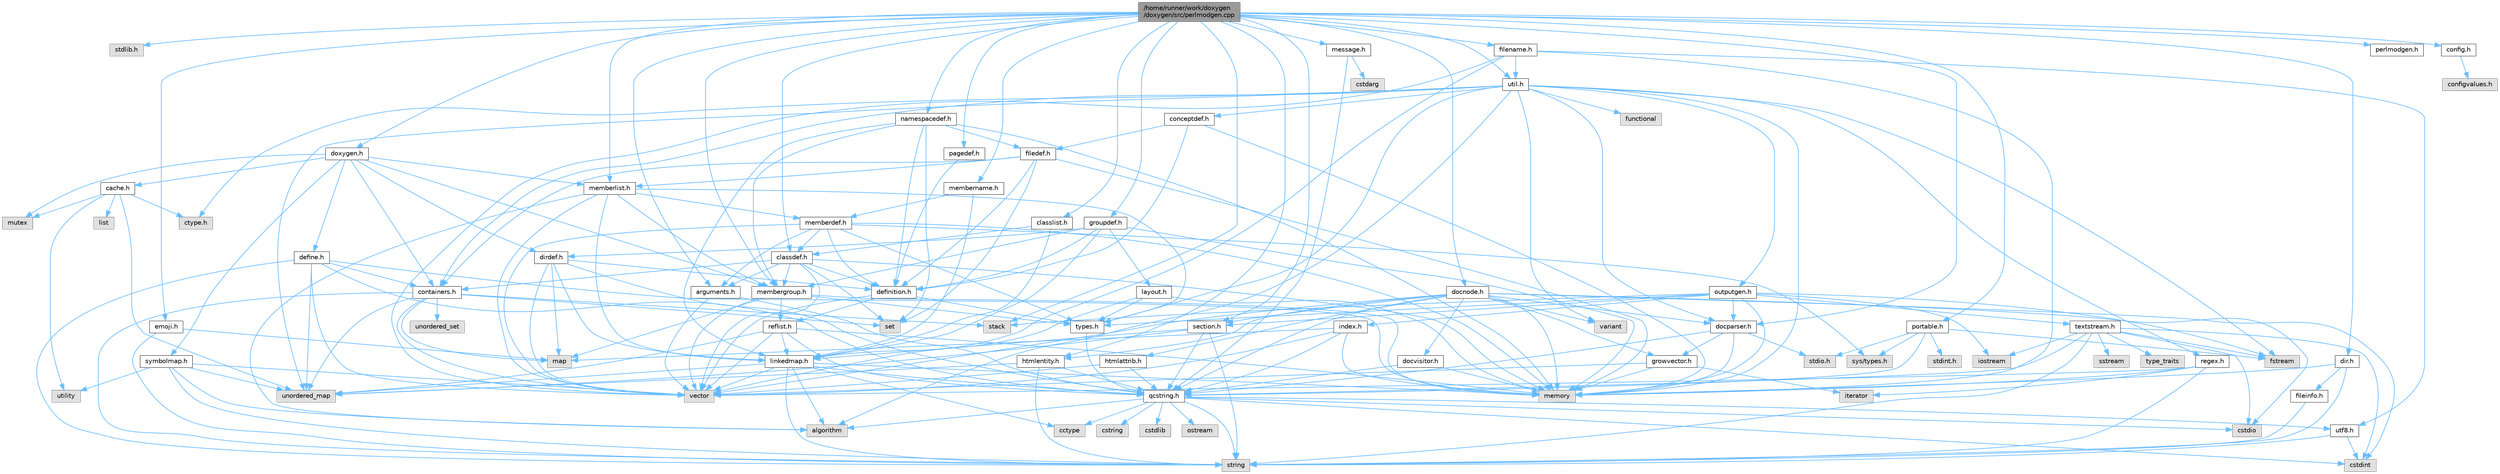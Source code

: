 digraph "/home/runner/work/doxygen/doxygen/src/perlmodgen.cpp"
{
 // INTERACTIVE_SVG=YES
 // LATEX_PDF_SIZE
  bgcolor="transparent";
  edge [fontname=Helvetica,fontsize=10,labelfontname=Helvetica,labelfontsize=10];
  node [fontname=Helvetica,fontsize=10,shape=box,height=0.2,width=0.4];
  Node1 [id="Node000001",label="/home/runner/work/doxygen\l/doxygen/src/perlmodgen.cpp",height=0.2,width=0.4,color="gray40", fillcolor="grey60", style="filled", fontcolor="black"];
  Node1 -> Node2 [id="edge1_Node000001_Node000002",color="steelblue1",style="solid"];
  Node2 [id="Node000002",label="stdlib.h",height=0.2,width=0.4,color="grey60", fillcolor="#E0E0E0", style="filled"];
  Node1 -> Node3 [id="edge2_Node000001_Node000003",color="steelblue1",style="solid"];
  Node3 [id="Node000003",label="stack",height=0.2,width=0.4,color="grey60", fillcolor="#E0E0E0", style="filled"];
  Node1 -> Node4 [id="edge3_Node000001_Node000004",color="steelblue1",style="solid"];
  Node4 [id="Node000004",label="perlmodgen.h",height=0.2,width=0.4,color="grey40", fillcolor="white", style="filled",URL="$df/d82/perlmodgen_8h.html",tooltip=" "];
  Node1 -> Node5 [id="edge4_Node000001_Node000005",color="steelblue1",style="solid"];
  Node5 [id="Node000005",label="docparser.h",height=0.2,width=0.4,color="grey40", fillcolor="white", style="filled",URL="$de/d9c/docparser_8h.html",tooltip=" "];
  Node5 -> Node6 [id="edge5_Node000005_Node000006",color="steelblue1",style="solid"];
  Node6 [id="Node000006",label="stdio.h",height=0.2,width=0.4,color="grey60", fillcolor="#E0E0E0", style="filled"];
  Node5 -> Node7 [id="edge6_Node000005_Node000007",color="steelblue1",style="solid"];
  Node7 [id="Node000007",label="memory",height=0.2,width=0.4,color="grey60", fillcolor="#E0E0E0", style="filled"];
  Node5 -> Node8 [id="edge7_Node000005_Node000008",color="steelblue1",style="solid"];
  Node8 [id="Node000008",label="qcstring.h",height=0.2,width=0.4,color="grey40", fillcolor="white", style="filled",URL="$d7/d5c/qcstring_8h.html",tooltip=" "];
  Node8 -> Node9 [id="edge8_Node000008_Node000009",color="steelblue1",style="solid"];
  Node9 [id="Node000009",label="string",height=0.2,width=0.4,color="grey60", fillcolor="#E0E0E0", style="filled"];
  Node8 -> Node10 [id="edge9_Node000008_Node000010",color="steelblue1",style="solid"];
  Node10 [id="Node000010",label="algorithm",height=0.2,width=0.4,color="grey60", fillcolor="#E0E0E0", style="filled"];
  Node8 -> Node11 [id="edge10_Node000008_Node000011",color="steelblue1",style="solid"];
  Node11 [id="Node000011",label="cctype",height=0.2,width=0.4,color="grey60", fillcolor="#E0E0E0", style="filled"];
  Node8 -> Node12 [id="edge11_Node000008_Node000012",color="steelblue1",style="solid"];
  Node12 [id="Node000012",label="cstring",height=0.2,width=0.4,color="grey60", fillcolor="#E0E0E0", style="filled"];
  Node8 -> Node13 [id="edge12_Node000008_Node000013",color="steelblue1",style="solid"];
  Node13 [id="Node000013",label="cstdio",height=0.2,width=0.4,color="grey60", fillcolor="#E0E0E0", style="filled"];
  Node8 -> Node14 [id="edge13_Node000008_Node000014",color="steelblue1",style="solid"];
  Node14 [id="Node000014",label="cstdlib",height=0.2,width=0.4,color="grey60", fillcolor="#E0E0E0", style="filled"];
  Node8 -> Node15 [id="edge14_Node000008_Node000015",color="steelblue1",style="solid"];
  Node15 [id="Node000015",label="cstdint",height=0.2,width=0.4,color="grey60", fillcolor="#E0E0E0", style="filled"];
  Node8 -> Node16 [id="edge15_Node000008_Node000016",color="steelblue1",style="solid"];
  Node16 [id="Node000016",label="ostream",height=0.2,width=0.4,color="grey60", fillcolor="#E0E0E0", style="filled"];
  Node8 -> Node17 [id="edge16_Node000008_Node000017",color="steelblue1",style="solid"];
  Node17 [id="Node000017",label="utf8.h",height=0.2,width=0.4,color="grey40", fillcolor="white", style="filled",URL="$db/d7c/utf8_8h.html",tooltip="Various UTF8 related helper functions."];
  Node17 -> Node15 [id="edge17_Node000017_Node000015",color="steelblue1",style="solid"];
  Node17 -> Node9 [id="edge18_Node000017_Node000009",color="steelblue1",style="solid"];
  Node5 -> Node18 [id="edge19_Node000005_Node000018",color="steelblue1",style="solid"];
  Node18 [id="Node000018",label="growvector.h",height=0.2,width=0.4,color="grey40", fillcolor="white", style="filled",URL="$d7/d50/growvector_8h.html",tooltip=" "];
  Node18 -> Node19 [id="edge20_Node000018_Node000019",color="steelblue1",style="solid"];
  Node19 [id="Node000019",label="vector",height=0.2,width=0.4,color="grey60", fillcolor="#E0E0E0", style="filled"];
  Node18 -> Node7 [id="edge21_Node000018_Node000007",color="steelblue1",style="solid"];
  Node18 -> Node20 [id="edge22_Node000018_Node000020",color="steelblue1",style="solid"];
  Node20 [id="Node000020",label="iterator",height=0.2,width=0.4,color="grey60", fillcolor="#E0E0E0", style="filled"];
  Node1 -> Node21 [id="edge23_Node000001_Node000021",color="steelblue1",style="solid"];
  Node21 [id="Node000021",label="docnode.h",height=0.2,width=0.4,color="grey40", fillcolor="white", style="filled",URL="$de/d2b/docnode_8h.html",tooltip=" "];
  Node21 -> Node13 [id="edge24_Node000021_Node000013",color="steelblue1",style="solid"];
  Node21 -> Node15 [id="edge25_Node000021_Node000015",color="steelblue1",style="solid"];
  Node21 -> Node19 [id="edge26_Node000021_Node000019",color="steelblue1",style="solid"];
  Node21 -> Node7 [id="edge27_Node000021_Node000007",color="steelblue1",style="solid"];
  Node21 -> Node22 [id="edge28_Node000021_Node000022",color="steelblue1",style="solid"];
  Node22 [id="Node000022",label="variant",height=0.2,width=0.4,color="grey60", fillcolor="#E0E0E0", style="filled"];
  Node21 -> Node8 [id="edge29_Node000021_Node000008",color="steelblue1",style="solid"];
  Node21 -> Node23 [id="edge30_Node000021_Node000023",color="steelblue1",style="solid"];
  Node23 [id="Node000023",label="docvisitor.h",height=0.2,width=0.4,color="grey40", fillcolor="white", style="filled",URL="$d2/d3c/docvisitor_8h.html",tooltip=" "];
  Node23 -> Node7 [id="edge31_Node000023_Node000007",color="steelblue1",style="solid"];
  Node23 -> Node8 [id="edge32_Node000023_Node000008",color="steelblue1",style="solid"];
  Node21 -> Node5 [id="edge33_Node000021_Node000005",color="steelblue1",style="solid"];
  Node21 -> Node24 [id="edge34_Node000021_Node000024",color="steelblue1",style="solid"];
  Node24 [id="Node000024",label="htmlattrib.h",height=0.2,width=0.4,color="grey40", fillcolor="white", style="filled",URL="$d0/d73/htmlattrib_8h.html",tooltip=" "];
  Node24 -> Node19 [id="edge35_Node000024_Node000019",color="steelblue1",style="solid"];
  Node24 -> Node8 [id="edge36_Node000024_Node000008",color="steelblue1",style="solid"];
  Node21 -> Node25 [id="edge37_Node000021_Node000025",color="steelblue1",style="solid"];
  Node25 [id="Node000025",label="htmlentity.h",height=0.2,width=0.4,color="grey40", fillcolor="white", style="filled",URL="$db/dc6/htmlentity_8h.html",tooltip=" "];
  Node25 -> Node26 [id="edge38_Node000025_Node000026",color="steelblue1",style="solid"];
  Node26 [id="Node000026",label="unordered_map",height=0.2,width=0.4,color="grey60", fillcolor="#E0E0E0", style="filled"];
  Node25 -> Node9 [id="edge39_Node000025_Node000009",color="steelblue1",style="solid"];
  Node25 -> Node8 [id="edge40_Node000025_Node000008",color="steelblue1",style="solid"];
  Node21 -> Node18 [id="edge41_Node000021_Node000018",color="steelblue1",style="solid"];
  Node21 -> Node27 [id="edge42_Node000021_Node000027",color="steelblue1",style="solid"];
  Node27 [id="Node000027",label="section.h",height=0.2,width=0.4,color="grey40", fillcolor="white", style="filled",URL="$d1/d2a/section_8h.html",tooltip=" "];
  Node27 -> Node9 [id="edge43_Node000027_Node000009",color="steelblue1",style="solid"];
  Node27 -> Node26 [id="edge44_Node000027_Node000026",color="steelblue1",style="solid"];
  Node27 -> Node8 [id="edge45_Node000027_Node000008",color="steelblue1",style="solid"];
  Node27 -> Node28 [id="edge46_Node000027_Node000028",color="steelblue1",style="solid"];
  Node28 [id="Node000028",label="linkedmap.h",height=0.2,width=0.4,color="grey40", fillcolor="white", style="filled",URL="$da/de1/linkedmap_8h.html",tooltip=" "];
  Node28 -> Node26 [id="edge47_Node000028_Node000026",color="steelblue1",style="solid"];
  Node28 -> Node19 [id="edge48_Node000028_Node000019",color="steelblue1",style="solid"];
  Node28 -> Node7 [id="edge49_Node000028_Node000007",color="steelblue1",style="solid"];
  Node28 -> Node9 [id="edge50_Node000028_Node000009",color="steelblue1",style="solid"];
  Node28 -> Node10 [id="edge51_Node000028_Node000010",color="steelblue1",style="solid"];
  Node28 -> Node11 [id="edge52_Node000028_Node000011",color="steelblue1",style="solid"];
  Node28 -> Node8 [id="edge53_Node000028_Node000008",color="steelblue1",style="solid"];
  Node1 -> Node29 [id="edge54_Node000001_Node000029",color="steelblue1",style="solid"];
  Node29 [id="Node000029",label="message.h",height=0.2,width=0.4,color="grey40", fillcolor="white", style="filled",URL="$d2/d0d/message_8h.html",tooltip=" "];
  Node29 -> Node30 [id="edge55_Node000029_Node000030",color="steelblue1",style="solid"];
  Node30 [id="Node000030",label="cstdarg",height=0.2,width=0.4,color="grey60", fillcolor="#E0E0E0", style="filled"];
  Node29 -> Node8 [id="edge56_Node000029_Node000008",color="steelblue1",style="solid"];
  Node1 -> Node31 [id="edge57_Node000001_Node000031",color="steelblue1",style="solid"];
  Node31 [id="Node000031",label="doxygen.h",height=0.2,width=0.4,color="grey40", fillcolor="white", style="filled",URL="$d1/da1/doxygen_8h.html",tooltip=" "];
  Node31 -> Node32 [id="edge58_Node000031_Node000032",color="steelblue1",style="solid"];
  Node32 [id="Node000032",label="mutex",height=0.2,width=0.4,color="grey60", fillcolor="#E0E0E0", style="filled"];
  Node31 -> Node33 [id="edge59_Node000031_Node000033",color="steelblue1",style="solid"];
  Node33 [id="Node000033",label="containers.h",height=0.2,width=0.4,color="grey40", fillcolor="white", style="filled",URL="$d5/d75/containers_8h.html",tooltip=" "];
  Node33 -> Node19 [id="edge60_Node000033_Node000019",color="steelblue1",style="solid"];
  Node33 -> Node9 [id="edge61_Node000033_Node000009",color="steelblue1",style="solid"];
  Node33 -> Node34 [id="edge62_Node000033_Node000034",color="steelblue1",style="solid"];
  Node34 [id="Node000034",label="set",height=0.2,width=0.4,color="grey60", fillcolor="#E0E0E0", style="filled"];
  Node33 -> Node35 [id="edge63_Node000033_Node000035",color="steelblue1",style="solid"];
  Node35 [id="Node000035",label="map",height=0.2,width=0.4,color="grey60", fillcolor="#E0E0E0", style="filled"];
  Node33 -> Node36 [id="edge64_Node000033_Node000036",color="steelblue1",style="solid"];
  Node36 [id="Node000036",label="unordered_set",height=0.2,width=0.4,color="grey60", fillcolor="#E0E0E0", style="filled"];
  Node33 -> Node26 [id="edge65_Node000033_Node000026",color="steelblue1",style="solid"];
  Node33 -> Node3 [id="edge66_Node000033_Node000003",color="steelblue1",style="solid"];
  Node31 -> Node37 [id="edge67_Node000031_Node000037",color="steelblue1",style="solid"];
  Node37 [id="Node000037",label="membergroup.h",height=0.2,width=0.4,color="grey40", fillcolor="white", style="filled",URL="$d9/d11/membergroup_8h.html",tooltip=" "];
  Node37 -> Node19 [id="edge68_Node000037_Node000019",color="steelblue1",style="solid"];
  Node37 -> Node35 [id="edge69_Node000037_Node000035",color="steelblue1",style="solid"];
  Node37 -> Node7 [id="edge70_Node000037_Node000007",color="steelblue1",style="solid"];
  Node37 -> Node38 [id="edge71_Node000037_Node000038",color="steelblue1",style="solid"];
  Node38 [id="Node000038",label="types.h",height=0.2,width=0.4,color="grey40", fillcolor="white", style="filled",URL="$d9/d49/types_8h.html",tooltip="This file contains a number of basic enums and types."];
  Node38 -> Node8 [id="edge72_Node000038_Node000008",color="steelblue1",style="solid"];
  Node37 -> Node39 [id="edge73_Node000037_Node000039",color="steelblue1",style="solid"];
  Node39 [id="Node000039",label="reflist.h",height=0.2,width=0.4,color="grey40", fillcolor="white", style="filled",URL="$d1/d02/reflist_8h.html",tooltip=" "];
  Node39 -> Node19 [id="edge74_Node000039_Node000019",color="steelblue1",style="solid"];
  Node39 -> Node26 [id="edge75_Node000039_Node000026",color="steelblue1",style="solid"];
  Node39 -> Node7 [id="edge76_Node000039_Node000007",color="steelblue1",style="solid"];
  Node39 -> Node8 [id="edge77_Node000039_Node000008",color="steelblue1",style="solid"];
  Node39 -> Node28 [id="edge78_Node000039_Node000028",color="steelblue1",style="solid"];
  Node31 -> Node40 [id="edge79_Node000031_Node000040",color="steelblue1",style="solid"];
  Node40 [id="Node000040",label="dirdef.h",height=0.2,width=0.4,color="grey40", fillcolor="white", style="filled",URL="$d6/d15/dirdef_8h.html",tooltip=" "];
  Node40 -> Node19 [id="edge80_Node000040_Node000019",color="steelblue1",style="solid"];
  Node40 -> Node35 [id="edge81_Node000040_Node000035",color="steelblue1",style="solid"];
  Node40 -> Node8 [id="edge82_Node000040_Node000008",color="steelblue1",style="solid"];
  Node40 -> Node28 [id="edge83_Node000040_Node000028",color="steelblue1",style="solid"];
  Node40 -> Node41 [id="edge84_Node000040_Node000041",color="steelblue1",style="solid"];
  Node41 [id="Node000041",label="definition.h",height=0.2,width=0.4,color="grey40", fillcolor="white", style="filled",URL="$df/da1/definition_8h.html",tooltip=" "];
  Node41 -> Node19 [id="edge85_Node000041_Node000019",color="steelblue1",style="solid"];
  Node41 -> Node38 [id="edge86_Node000041_Node000038",color="steelblue1",style="solid"];
  Node41 -> Node39 [id="edge87_Node000041_Node000039",color="steelblue1",style="solid"];
  Node31 -> Node42 [id="edge88_Node000031_Node000042",color="steelblue1",style="solid"];
  Node42 [id="Node000042",label="memberlist.h",height=0.2,width=0.4,color="grey40", fillcolor="white", style="filled",URL="$dd/d78/memberlist_8h.html",tooltip=" "];
  Node42 -> Node19 [id="edge89_Node000042_Node000019",color="steelblue1",style="solid"];
  Node42 -> Node10 [id="edge90_Node000042_Node000010",color="steelblue1",style="solid"];
  Node42 -> Node43 [id="edge91_Node000042_Node000043",color="steelblue1",style="solid"];
  Node43 [id="Node000043",label="memberdef.h",height=0.2,width=0.4,color="grey40", fillcolor="white", style="filled",URL="$d4/d46/memberdef_8h.html",tooltip=" "];
  Node43 -> Node19 [id="edge92_Node000043_Node000019",color="steelblue1",style="solid"];
  Node43 -> Node7 [id="edge93_Node000043_Node000007",color="steelblue1",style="solid"];
  Node43 -> Node44 [id="edge94_Node000043_Node000044",color="steelblue1",style="solid"];
  Node44 [id="Node000044",label="sys/types.h",height=0.2,width=0.4,color="grey60", fillcolor="#E0E0E0", style="filled"];
  Node43 -> Node38 [id="edge95_Node000043_Node000038",color="steelblue1",style="solid"];
  Node43 -> Node41 [id="edge96_Node000043_Node000041",color="steelblue1",style="solid"];
  Node43 -> Node45 [id="edge97_Node000043_Node000045",color="steelblue1",style="solid"];
  Node45 [id="Node000045",label="arguments.h",height=0.2,width=0.4,color="grey40", fillcolor="white", style="filled",URL="$df/d9b/arguments_8h.html",tooltip=" "];
  Node45 -> Node19 [id="edge98_Node000045_Node000019",color="steelblue1",style="solid"];
  Node45 -> Node8 [id="edge99_Node000045_Node000008",color="steelblue1",style="solid"];
  Node43 -> Node46 [id="edge100_Node000043_Node000046",color="steelblue1",style="solid"];
  Node46 [id="Node000046",label="classdef.h",height=0.2,width=0.4,color="grey40", fillcolor="white", style="filled",URL="$d1/da6/classdef_8h.html",tooltip=" "];
  Node46 -> Node7 [id="edge101_Node000046_Node000007",color="steelblue1",style="solid"];
  Node46 -> Node19 [id="edge102_Node000046_Node000019",color="steelblue1",style="solid"];
  Node46 -> Node34 [id="edge103_Node000046_Node000034",color="steelblue1",style="solid"];
  Node46 -> Node33 [id="edge104_Node000046_Node000033",color="steelblue1",style="solid"];
  Node46 -> Node41 [id="edge105_Node000046_Node000041",color="steelblue1",style="solid"];
  Node46 -> Node45 [id="edge106_Node000046_Node000045",color="steelblue1",style="solid"];
  Node46 -> Node37 [id="edge107_Node000046_Node000037",color="steelblue1",style="solid"];
  Node42 -> Node28 [id="edge108_Node000042_Node000028",color="steelblue1",style="solid"];
  Node42 -> Node38 [id="edge109_Node000042_Node000038",color="steelblue1",style="solid"];
  Node42 -> Node37 [id="edge110_Node000042_Node000037",color="steelblue1",style="solid"];
  Node31 -> Node47 [id="edge111_Node000031_Node000047",color="steelblue1",style="solid"];
  Node47 [id="Node000047",label="define.h",height=0.2,width=0.4,color="grey40", fillcolor="white", style="filled",URL="$df/d67/define_8h.html",tooltip=" "];
  Node47 -> Node19 [id="edge112_Node000047_Node000019",color="steelblue1",style="solid"];
  Node47 -> Node7 [id="edge113_Node000047_Node000007",color="steelblue1",style="solid"];
  Node47 -> Node9 [id="edge114_Node000047_Node000009",color="steelblue1",style="solid"];
  Node47 -> Node26 [id="edge115_Node000047_Node000026",color="steelblue1",style="solid"];
  Node47 -> Node8 [id="edge116_Node000047_Node000008",color="steelblue1",style="solid"];
  Node47 -> Node33 [id="edge117_Node000047_Node000033",color="steelblue1",style="solid"];
  Node31 -> Node48 [id="edge118_Node000031_Node000048",color="steelblue1",style="solid"];
  Node48 [id="Node000048",label="cache.h",height=0.2,width=0.4,color="grey40", fillcolor="white", style="filled",URL="$d3/d26/cache_8h.html",tooltip=" "];
  Node48 -> Node49 [id="edge119_Node000048_Node000049",color="steelblue1",style="solid"];
  Node49 [id="Node000049",label="list",height=0.2,width=0.4,color="grey60", fillcolor="#E0E0E0", style="filled"];
  Node48 -> Node26 [id="edge120_Node000048_Node000026",color="steelblue1",style="solid"];
  Node48 -> Node32 [id="edge121_Node000048_Node000032",color="steelblue1",style="solid"];
  Node48 -> Node50 [id="edge122_Node000048_Node000050",color="steelblue1",style="solid"];
  Node50 [id="Node000050",label="utility",height=0.2,width=0.4,color="grey60", fillcolor="#E0E0E0", style="filled"];
  Node48 -> Node51 [id="edge123_Node000048_Node000051",color="steelblue1",style="solid"];
  Node51 [id="Node000051",label="ctype.h",height=0.2,width=0.4,color="grey60", fillcolor="#E0E0E0", style="filled"];
  Node31 -> Node52 [id="edge124_Node000031_Node000052",color="steelblue1",style="solid"];
  Node52 [id="Node000052",label="symbolmap.h",height=0.2,width=0.4,color="grey40", fillcolor="white", style="filled",URL="$d7/ddd/symbolmap_8h.html",tooltip=" "];
  Node52 -> Node10 [id="edge125_Node000052_Node000010",color="steelblue1",style="solid"];
  Node52 -> Node26 [id="edge126_Node000052_Node000026",color="steelblue1",style="solid"];
  Node52 -> Node19 [id="edge127_Node000052_Node000019",color="steelblue1",style="solid"];
  Node52 -> Node9 [id="edge128_Node000052_Node000009",color="steelblue1",style="solid"];
  Node52 -> Node50 [id="edge129_Node000052_Node000050",color="steelblue1",style="solid"];
  Node1 -> Node53 [id="edge130_Node000001_Node000053",color="steelblue1",style="solid"];
  Node53 [id="Node000053",label="pagedef.h",height=0.2,width=0.4,color="grey40", fillcolor="white", style="filled",URL="$dd/d66/pagedef_8h.html",tooltip=" "];
  Node53 -> Node41 [id="edge131_Node000053_Node000041",color="steelblue1",style="solid"];
  Node1 -> Node42 [id="edge132_Node000001_Node000042",color="steelblue1",style="solid"];
  Node1 -> Node45 [id="edge133_Node000001_Node000045",color="steelblue1",style="solid"];
  Node1 -> Node54 [id="edge134_Node000001_Node000054",color="steelblue1",style="solid"];
  Node54 [id="Node000054",label="config.h",height=0.2,width=0.4,color="grey40", fillcolor="white", style="filled",URL="$db/d16/config_8h.html",tooltip=" "];
  Node54 -> Node55 [id="edge135_Node000054_Node000055",color="steelblue1",style="solid"];
  Node55 [id="Node000055",label="configvalues.h",height=0.2,width=0.4,color="grey60", fillcolor="#E0E0E0", style="filled"];
  Node1 -> Node56 [id="edge136_Node000001_Node000056",color="steelblue1",style="solid"];
  Node56 [id="Node000056",label="groupdef.h",height=0.2,width=0.4,color="grey40", fillcolor="white", style="filled",URL="$d1/de6/groupdef_8h.html",tooltip=" "];
  Node56 -> Node7 [id="edge137_Node000056_Node000007",color="steelblue1",style="solid"];
  Node56 -> Node41 [id="edge138_Node000056_Node000041",color="steelblue1",style="solid"];
  Node56 -> Node40 [id="edge139_Node000056_Node000040",color="steelblue1",style="solid"];
  Node56 -> Node57 [id="edge140_Node000056_Node000057",color="steelblue1",style="solid"];
  Node57 [id="Node000057",label="layout.h",height=0.2,width=0.4,color="grey40", fillcolor="white", style="filled",URL="$db/d51/layout_8h.html",tooltip=" "];
  Node57 -> Node7 [id="edge141_Node000057_Node000007",color="steelblue1",style="solid"];
  Node57 -> Node19 [id="edge142_Node000057_Node000019",color="steelblue1",style="solid"];
  Node57 -> Node38 [id="edge143_Node000057_Node000038",color="steelblue1",style="solid"];
  Node56 -> Node37 [id="edge144_Node000056_Node000037",color="steelblue1",style="solid"];
  Node56 -> Node28 [id="edge145_Node000056_Node000028",color="steelblue1",style="solid"];
  Node1 -> Node46 [id="edge146_Node000001_Node000046",color="steelblue1",style="solid"];
  Node1 -> Node58 [id="edge147_Node000001_Node000058",color="steelblue1",style="solid"];
  Node58 [id="Node000058",label="classlist.h",height=0.2,width=0.4,color="grey40", fillcolor="white", style="filled",URL="$d2/df8/classlist_8h.html",tooltip=" "];
  Node58 -> Node28 [id="edge148_Node000058_Node000028",color="steelblue1",style="solid"];
  Node58 -> Node46 [id="edge149_Node000058_Node000046",color="steelblue1",style="solid"];
  Node1 -> Node59 [id="edge150_Node000001_Node000059",color="steelblue1",style="solid"];
  Node59 [id="Node000059",label="filename.h",height=0.2,width=0.4,color="grey40", fillcolor="white", style="filled",URL="$dc/dd6/filename_8h.html",tooltip=" "];
  Node59 -> Node7 [id="edge151_Node000059_Node000007",color="steelblue1",style="solid"];
  Node59 -> Node19 [id="edge152_Node000059_Node000019",color="steelblue1",style="solid"];
  Node59 -> Node28 [id="edge153_Node000059_Node000028",color="steelblue1",style="solid"];
  Node59 -> Node17 [id="edge154_Node000059_Node000017",color="steelblue1",style="solid"];
  Node59 -> Node60 [id="edge155_Node000059_Node000060",color="steelblue1",style="solid"];
  Node60 [id="Node000060",label="util.h",height=0.2,width=0.4,color="grey40", fillcolor="white", style="filled",URL="$d8/d3c/util_8h.html",tooltip="A bunch of utility functions."];
  Node60 -> Node7 [id="edge156_Node000060_Node000007",color="steelblue1",style="solid"];
  Node60 -> Node26 [id="edge157_Node000060_Node000026",color="steelblue1",style="solid"];
  Node60 -> Node10 [id="edge158_Node000060_Node000010",color="steelblue1",style="solid"];
  Node60 -> Node61 [id="edge159_Node000060_Node000061",color="steelblue1",style="solid"];
  Node61 [id="Node000061",label="functional",height=0.2,width=0.4,color="grey60", fillcolor="#E0E0E0", style="filled"];
  Node60 -> Node62 [id="edge160_Node000060_Node000062",color="steelblue1",style="solid"];
  Node62 [id="Node000062",label="fstream",height=0.2,width=0.4,color="grey60", fillcolor="#E0E0E0", style="filled"];
  Node60 -> Node22 [id="edge161_Node000060_Node000022",color="steelblue1",style="solid"];
  Node60 -> Node51 [id="edge162_Node000060_Node000051",color="steelblue1",style="solid"];
  Node60 -> Node38 [id="edge163_Node000060_Node000038",color="steelblue1",style="solid"];
  Node60 -> Node5 [id="edge164_Node000060_Node000005",color="steelblue1",style="solid"];
  Node60 -> Node33 [id="edge165_Node000060_Node000033",color="steelblue1",style="solid"];
  Node60 -> Node63 [id="edge166_Node000060_Node000063",color="steelblue1",style="solid"];
  Node63 [id="Node000063",label="outputgen.h",height=0.2,width=0.4,color="grey40", fillcolor="white", style="filled",URL="$df/d06/outputgen_8h.html",tooltip=" "];
  Node63 -> Node7 [id="edge167_Node000063_Node000007",color="steelblue1",style="solid"];
  Node63 -> Node3 [id="edge168_Node000063_Node000003",color="steelblue1",style="solid"];
  Node63 -> Node64 [id="edge169_Node000063_Node000064",color="steelblue1",style="solid"];
  Node64 [id="Node000064",label="iostream",height=0.2,width=0.4,color="grey60", fillcolor="#E0E0E0", style="filled"];
  Node63 -> Node62 [id="edge170_Node000063_Node000062",color="steelblue1",style="solid"];
  Node63 -> Node38 [id="edge171_Node000063_Node000038",color="steelblue1",style="solid"];
  Node63 -> Node65 [id="edge172_Node000063_Node000065",color="steelblue1",style="solid"];
  Node65 [id="Node000065",label="index.h",height=0.2,width=0.4,color="grey40", fillcolor="white", style="filled",URL="$d1/db5/index_8h.html",tooltip=" "];
  Node65 -> Node7 [id="edge173_Node000065_Node000007",color="steelblue1",style="solid"];
  Node65 -> Node19 [id="edge174_Node000065_Node000019",color="steelblue1",style="solid"];
  Node65 -> Node35 [id="edge175_Node000065_Node000035",color="steelblue1",style="solid"];
  Node65 -> Node8 [id="edge176_Node000065_Node000008",color="steelblue1",style="solid"];
  Node63 -> Node27 [id="edge177_Node000063_Node000027",color="steelblue1",style="solid"];
  Node63 -> Node66 [id="edge178_Node000063_Node000066",color="steelblue1",style="solid"];
  Node66 [id="Node000066",label="textstream.h",height=0.2,width=0.4,color="grey40", fillcolor="white", style="filled",URL="$d4/d7d/textstream_8h.html",tooltip=" "];
  Node66 -> Node9 [id="edge179_Node000066_Node000009",color="steelblue1",style="solid"];
  Node66 -> Node64 [id="edge180_Node000066_Node000064",color="steelblue1",style="solid"];
  Node66 -> Node67 [id="edge181_Node000066_Node000067",color="steelblue1",style="solid"];
  Node67 [id="Node000067",label="sstream",height=0.2,width=0.4,color="grey60", fillcolor="#E0E0E0", style="filled"];
  Node66 -> Node15 [id="edge182_Node000066_Node000015",color="steelblue1",style="solid"];
  Node66 -> Node13 [id="edge183_Node000066_Node000013",color="steelblue1",style="solid"];
  Node66 -> Node62 [id="edge184_Node000066_Node000062",color="steelblue1",style="solid"];
  Node66 -> Node68 [id="edge185_Node000066_Node000068",color="steelblue1",style="solid"];
  Node68 [id="Node000068",label="type_traits",height=0.2,width=0.4,color="grey60", fillcolor="#E0E0E0", style="filled"];
  Node66 -> Node8 [id="edge186_Node000066_Node000008",color="steelblue1",style="solid"];
  Node63 -> Node5 [id="edge187_Node000063_Node000005",color="steelblue1",style="solid"];
  Node60 -> Node69 [id="edge188_Node000060_Node000069",color="steelblue1",style="solid"];
  Node69 [id="Node000069",label="regex.h",height=0.2,width=0.4,color="grey40", fillcolor="white", style="filled",URL="$d1/d21/regex_8h.html",tooltip=" "];
  Node69 -> Node7 [id="edge189_Node000069_Node000007",color="steelblue1",style="solid"];
  Node69 -> Node9 [id="edge190_Node000069_Node000009",color="steelblue1",style="solid"];
  Node69 -> Node19 [id="edge191_Node000069_Node000019",color="steelblue1",style="solid"];
  Node69 -> Node20 [id="edge192_Node000069_Node000020",color="steelblue1",style="solid"];
  Node60 -> Node70 [id="edge193_Node000060_Node000070",color="steelblue1",style="solid"];
  Node70 [id="Node000070",label="conceptdef.h",height=0.2,width=0.4,color="grey40", fillcolor="white", style="filled",URL="$da/df1/conceptdef_8h.html",tooltip=" "];
  Node70 -> Node7 [id="edge194_Node000070_Node000007",color="steelblue1",style="solid"];
  Node70 -> Node41 [id="edge195_Node000070_Node000041",color="steelblue1",style="solid"];
  Node70 -> Node71 [id="edge196_Node000070_Node000071",color="steelblue1",style="solid"];
  Node71 [id="Node000071",label="filedef.h",height=0.2,width=0.4,color="grey40", fillcolor="white", style="filled",URL="$d4/d3a/filedef_8h.html",tooltip=" "];
  Node71 -> Node7 [id="edge197_Node000071_Node000007",color="steelblue1",style="solid"];
  Node71 -> Node34 [id="edge198_Node000071_Node000034",color="steelblue1",style="solid"];
  Node71 -> Node41 [id="edge199_Node000071_Node000041",color="steelblue1",style="solid"];
  Node71 -> Node42 [id="edge200_Node000071_Node000042",color="steelblue1",style="solid"];
  Node71 -> Node33 [id="edge201_Node000071_Node000033",color="steelblue1",style="solid"];
  Node1 -> Node72 [id="edge202_Node000001_Node000072",color="steelblue1",style="solid"];
  Node72 [id="Node000072",label="membername.h",height=0.2,width=0.4,color="grey40", fillcolor="white", style="filled",URL="$d7/dfc/membername_8h.html",tooltip=" "];
  Node72 -> Node43 [id="edge203_Node000072_Node000043",color="steelblue1",style="solid"];
  Node72 -> Node28 [id="edge204_Node000072_Node000028",color="steelblue1",style="solid"];
  Node1 -> Node73 [id="edge205_Node000001_Node000073",color="steelblue1",style="solid"];
  Node73 [id="Node000073",label="namespacedef.h",height=0.2,width=0.4,color="grey40", fillcolor="white", style="filled",URL="$d7/d97/namespacedef_8h.html",tooltip=" "];
  Node73 -> Node7 [id="edge206_Node000073_Node000007",color="steelblue1",style="solid"];
  Node73 -> Node34 [id="edge207_Node000073_Node000034",color="steelblue1",style="solid"];
  Node73 -> Node41 [id="edge208_Node000073_Node000041",color="steelblue1",style="solid"];
  Node73 -> Node71 [id="edge209_Node000073_Node000071",color="steelblue1",style="solid"];
  Node73 -> Node28 [id="edge210_Node000073_Node000028",color="steelblue1",style="solid"];
  Node73 -> Node37 [id="edge211_Node000073_Node000037",color="steelblue1",style="solid"];
  Node1 -> Node37 [id="edge212_Node000001_Node000037",color="steelblue1",style="solid"];
  Node1 -> Node27 [id="edge213_Node000001_Node000027",color="steelblue1",style="solid"];
  Node1 -> Node60 [id="edge214_Node000001_Node000060",color="steelblue1",style="solid"];
  Node1 -> Node25 [id="edge215_Node000001_Node000025",color="steelblue1",style="solid"];
  Node1 -> Node74 [id="edge216_Node000001_Node000074",color="steelblue1",style="solid"];
  Node74 [id="Node000074",label="emoji.h",height=0.2,width=0.4,color="grey40", fillcolor="white", style="filled",URL="$d6/dd3/emoji_8h.html",tooltip=" "];
  Node74 -> Node35 [id="edge217_Node000074_Node000035",color="steelblue1",style="solid"];
  Node74 -> Node9 [id="edge218_Node000074_Node000009",color="steelblue1",style="solid"];
  Node1 -> Node75 [id="edge219_Node000001_Node000075",color="steelblue1",style="solid"];
  Node75 [id="Node000075",label="dir.h",height=0.2,width=0.4,color="grey40", fillcolor="white", style="filled",URL="$df/d9c/dir_8h.html",tooltip=" "];
  Node75 -> Node9 [id="edge220_Node000075_Node000009",color="steelblue1",style="solid"];
  Node75 -> Node7 [id="edge221_Node000075_Node000007",color="steelblue1",style="solid"];
  Node75 -> Node76 [id="edge222_Node000075_Node000076",color="steelblue1",style="solid"];
  Node76 [id="Node000076",label="fileinfo.h",height=0.2,width=0.4,color="grey40", fillcolor="white", style="filled",URL="$df/d45/fileinfo_8h.html",tooltip=" "];
  Node76 -> Node9 [id="edge223_Node000076_Node000009",color="steelblue1",style="solid"];
  Node1 -> Node77 [id="edge224_Node000001_Node000077",color="steelblue1",style="solid"];
  Node77 [id="Node000077",label="portable.h",height=0.2,width=0.4,color="grey40", fillcolor="white", style="filled",URL="$d2/de2/portable_8h.html",tooltip="Portable versions of functions that are platform dependent."];
  Node77 -> Node6 [id="edge225_Node000077_Node000006",color="steelblue1",style="solid"];
  Node77 -> Node44 [id="edge226_Node000077_Node000044",color="steelblue1",style="solid"];
  Node77 -> Node78 [id="edge227_Node000077_Node000078",color="steelblue1",style="solid"];
  Node78 [id="Node000078",label="stdint.h",height=0.2,width=0.4,color="grey60", fillcolor="#E0E0E0", style="filled"];
  Node77 -> Node62 [id="edge228_Node000077_Node000062",color="steelblue1",style="solid"];
  Node77 -> Node8 [id="edge229_Node000077_Node000008",color="steelblue1",style="solid"];
}

